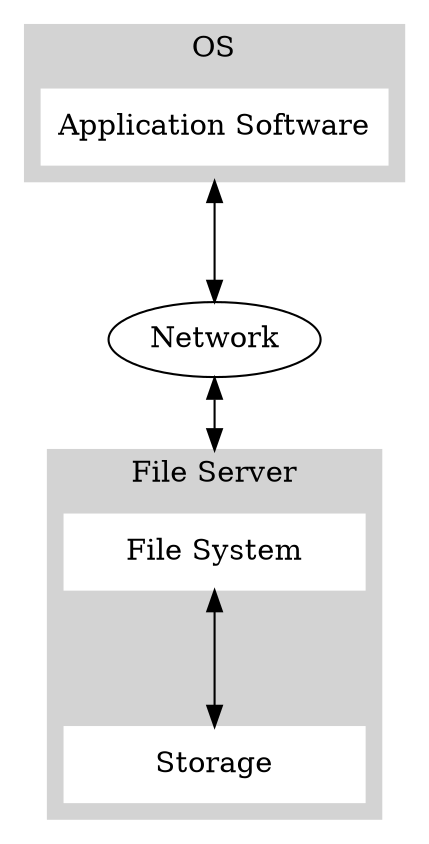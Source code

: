 digraph storage {
	compound = true;
	ratio="expand";
	ranksep="0.92 equally";
	nodesep=0.75;

	subgraph cluster1 {
        	node [style=filled,color=white];

        	style = "filled";
        	color = "lightgrey";
        	label = "OS";

		app1 [label="Application Software", shape=box, width=2.0];
	}

	nw1 [label="Network"];

	subgraph cluster2 {
        	node [style=filled,color=white];

        	style = "filled";
        	color = "lightgrey";
        	label = "File Server";

		fs1 [label="File System", shape=box, width=2.0];
		st1 [label="Storage", shape=box, width=2.0];

		fs1 -> st1 [dir=both,minlen=1];
    	}

	app1 -> nw1 [dir=both,ltail=cluster1];
	nw1 -> fs1 [dir=both,lhead=cluster2];
}
